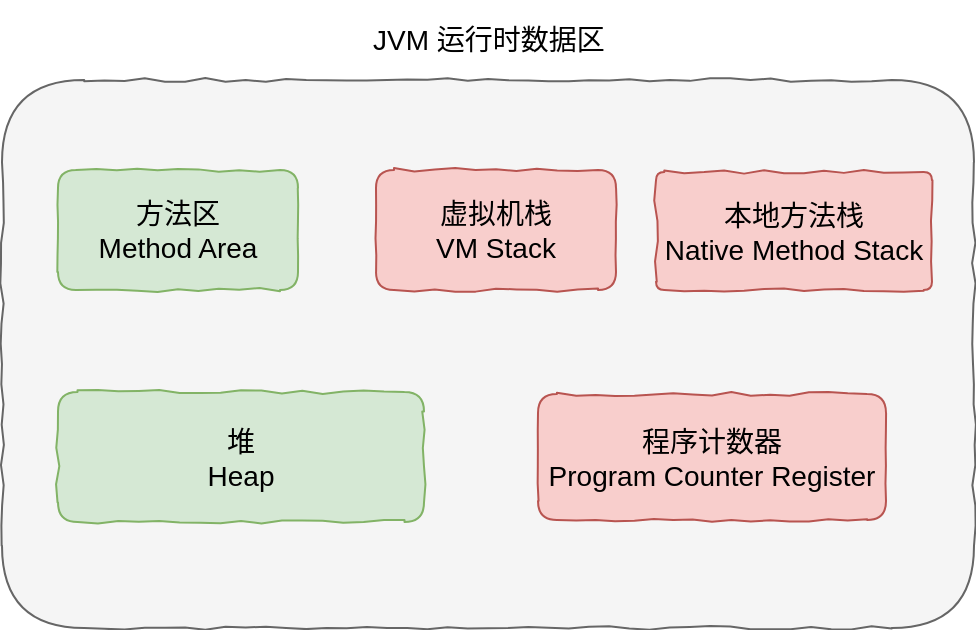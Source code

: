 <mxfile version="14.4.3" type="github">
  <diagram id="kRMEiG6FEtFIXxFh51ap" name="Page-1">
    <mxGraphModel dx="946" dy="576" grid="0" gridSize="10" guides="1" tooltips="1" connect="1" arrows="1" fold="1" page="1" pageScale="1" pageWidth="827" pageHeight="469" math="0" shadow="0">
      <root>
        <mxCell id="0" />
        <mxCell id="1" parent="0" />
        <mxCell id="LgiU4rAeLp98CVP2x4YK-1" value="" style="rounded=1;whiteSpace=wrap;html=1;shadow=0;comic=1;fillColor=#f5f5f5;strokeColor=#666666;fontColor=#333333;fontSize=14;" vertex="1" parent="1">
          <mxGeometry x="182" y="105" width="486" height="274" as="geometry" />
        </mxCell>
        <mxCell id="LgiU4rAeLp98CVP2x4YK-2" value="方法区&lt;br style=&quot;font-size: 14px;&quot;&gt;Method Area" style="rounded=1;whiteSpace=wrap;html=1;shadow=0;comic=1;fillColor=#d5e8d4;strokeColor=#82b366;fontSize=14;" vertex="1" parent="1">
          <mxGeometry x="210" y="150" width="120" height="60" as="geometry" />
        </mxCell>
        <mxCell id="LgiU4rAeLp98CVP2x4YK-3" value="本地方法栈&lt;br&gt;Native Method Stack" style="rounded=1;whiteSpace=wrap;html=1;shadow=0;comic=1;fillColor=#f8cecc;strokeColor=#b85450;fontSize=14;arcSize=7;" vertex="1" parent="1">
          <mxGeometry x="509" y="151" width="138" height="59" as="geometry" />
        </mxCell>
        <mxCell id="LgiU4rAeLp98CVP2x4YK-4" value="堆&lt;br style=&quot;font-size: 14px;&quot;&gt;Heap" style="rounded=1;whiteSpace=wrap;html=1;shadow=0;comic=1;fillColor=#d5e8d4;strokeColor=#82b366;fontSize=14;" vertex="1" parent="1">
          <mxGeometry x="210" y="261" width="183" height="65" as="geometry" />
        </mxCell>
        <mxCell id="LgiU4rAeLp98CVP2x4YK-5" value="程序计数器&lt;br&gt;Program Counter Register" style="rounded=1;whiteSpace=wrap;html=1;shadow=0;comic=1;fillColor=#f8cecc;strokeColor=#b85450;fontSize=14;" vertex="1" parent="1">
          <mxGeometry x="450" y="262" width="174" height="63" as="geometry" />
        </mxCell>
        <mxCell id="LgiU4rAeLp98CVP2x4YK-6" value="虚拟机栈&lt;br&gt;VM Stack" style="rounded=1;whiteSpace=wrap;html=1;shadow=0;comic=1;fillColor=#f8cecc;strokeColor=#b85450;fontSize=14;" vertex="1" parent="1">
          <mxGeometry x="369" y="150" width="120" height="60" as="geometry" />
        </mxCell>
        <mxCell id="LgiU4rAeLp98CVP2x4YK-7" value="JVM 运行时数据区" style="text;html=1;strokeColor=none;fillColor=none;align=center;verticalAlign=middle;whiteSpace=wrap;rounded=0;shadow=0;comic=1;fontSize=14;" vertex="1" parent="1">
          <mxGeometry x="343.5" y="65" width="163" height="40" as="geometry" />
        </mxCell>
      </root>
    </mxGraphModel>
  </diagram>
</mxfile>

